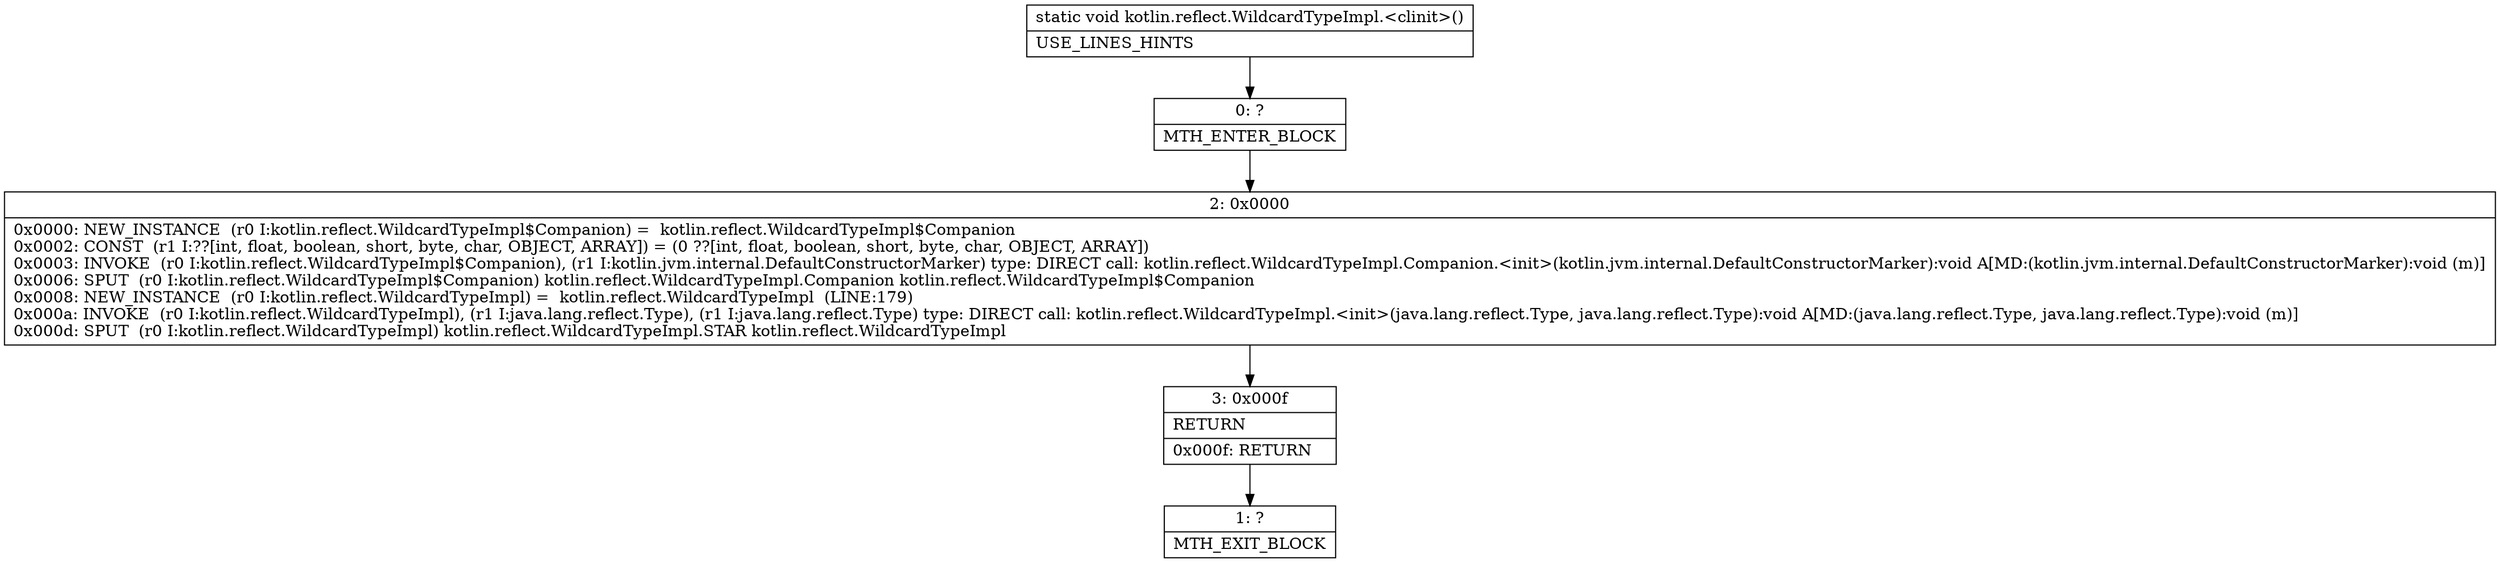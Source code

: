 digraph "CFG forkotlin.reflect.WildcardTypeImpl.\<clinit\>()V" {
Node_0 [shape=record,label="{0\:\ ?|MTH_ENTER_BLOCK\l}"];
Node_2 [shape=record,label="{2\:\ 0x0000|0x0000: NEW_INSTANCE  (r0 I:kotlin.reflect.WildcardTypeImpl$Companion) =  kotlin.reflect.WildcardTypeImpl$Companion \l0x0002: CONST  (r1 I:??[int, float, boolean, short, byte, char, OBJECT, ARRAY]) = (0 ??[int, float, boolean, short, byte, char, OBJECT, ARRAY]) \l0x0003: INVOKE  (r0 I:kotlin.reflect.WildcardTypeImpl$Companion), (r1 I:kotlin.jvm.internal.DefaultConstructorMarker) type: DIRECT call: kotlin.reflect.WildcardTypeImpl.Companion.\<init\>(kotlin.jvm.internal.DefaultConstructorMarker):void A[MD:(kotlin.jvm.internal.DefaultConstructorMarker):void (m)]\l0x0006: SPUT  (r0 I:kotlin.reflect.WildcardTypeImpl$Companion) kotlin.reflect.WildcardTypeImpl.Companion kotlin.reflect.WildcardTypeImpl$Companion \l0x0008: NEW_INSTANCE  (r0 I:kotlin.reflect.WildcardTypeImpl) =  kotlin.reflect.WildcardTypeImpl  (LINE:179)\l0x000a: INVOKE  (r0 I:kotlin.reflect.WildcardTypeImpl), (r1 I:java.lang.reflect.Type), (r1 I:java.lang.reflect.Type) type: DIRECT call: kotlin.reflect.WildcardTypeImpl.\<init\>(java.lang.reflect.Type, java.lang.reflect.Type):void A[MD:(java.lang.reflect.Type, java.lang.reflect.Type):void (m)]\l0x000d: SPUT  (r0 I:kotlin.reflect.WildcardTypeImpl) kotlin.reflect.WildcardTypeImpl.STAR kotlin.reflect.WildcardTypeImpl \l}"];
Node_3 [shape=record,label="{3\:\ 0x000f|RETURN\l|0x000f: RETURN   \l}"];
Node_1 [shape=record,label="{1\:\ ?|MTH_EXIT_BLOCK\l}"];
MethodNode[shape=record,label="{static void kotlin.reflect.WildcardTypeImpl.\<clinit\>()  | USE_LINES_HINTS\l}"];
MethodNode -> Node_0;Node_0 -> Node_2;
Node_2 -> Node_3;
Node_3 -> Node_1;
}

